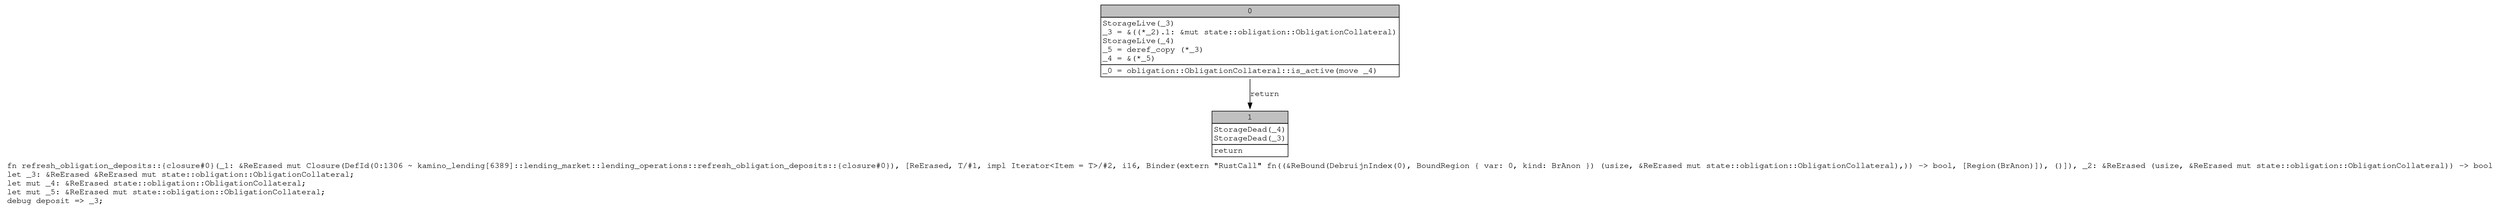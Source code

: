 digraph Mir_0_1306 {
    graph [fontname="Courier, monospace"];
    node [fontname="Courier, monospace"];
    edge [fontname="Courier, monospace"];
    label=<fn refresh_obligation_deposits::{closure#0}(_1: &amp;ReErased mut Closure(DefId(0:1306 ~ kamino_lending[6389]::lending_market::lending_operations::refresh_obligation_deposits::{closure#0}), [ReErased, T/#1, impl Iterator&lt;Item = T&gt;/#2, i16, Binder(extern &quot;RustCall&quot; fn((&amp;ReBound(DebruijnIndex(0), BoundRegion { var: 0, kind: BrAnon }) (usize, &amp;ReErased mut state::obligation::ObligationCollateral),)) -&gt; bool, [Region(BrAnon)]), ()]), _2: &amp;ReErased (usize, &amp;ReErased mut state::obligation::ObligationCollateral)) -&gt; bool<br align="left"/>let _3: &amp;ReErased &amp;ReErased mut state::obligation::ObligationCollateral;<br align="left"/>let mut _4: &amp;ReErased state::obligation::ObligationCollateral;<br align="left"/>let mut _5: &amp;ReErased mut state::obligation::ObligationCollateral;<br align="left"/>debug deposit =&gt; _3;<br align="left"/>>;
    bb0__0_1306 [shape="none", label=<<table border="0" cellborder="1" cellspacing="0"><tr><td bgcolor="gray" align="center" colspan="1">0</td></tr><tr><td align="left" balign="left">StorageLive(_3)<br/>_3 = &amp;((*_2).1: &amp;mut state::obligation::ObligationCollateral)<br/>StorageLive(_4)<br/>_5 = deref_copy (*_3)<br/>_4 = &amp;(*_5)<br/></td></tr><tr><td align="left">_0 = obligation::ObligationCollateral::is_active(move _4)</td></tr></table>>];
    bb1__0_1306 [shape="none", label=<<table border="0" cellborder="1" cellspacing="0"><tr><td bgcolor="gray" align="center" colspan="1">1</td></tr><tr><td align="left" balign="left">StorageDead(_4)<br/>StorageDead(_3)<br/></td></tr><tr><td align="left">return</td></tr></table>>];
    bb0__0_1306 -> bb1__0_1306 [label="return"];
}
